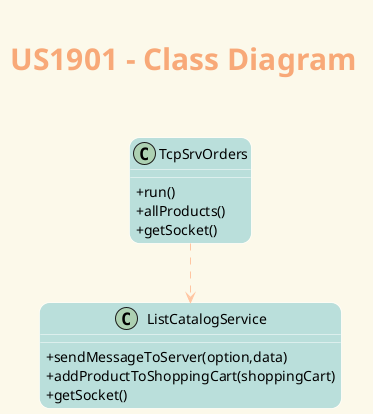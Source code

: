 @startuml
 ' ======= layout =========
 skinparam backgroundColor #fcf9ea
 skinparam titleBorderRoundCorner 15
 skinparam titleFontSize 30
 skinparam classAttributeIconSize 0
 skinparam titleFontName Arial Black
 skinparam titleFontColor #f8a978
 skinparam roundcorner 20
 skinparam stereotypeCBackgroundColor ffc5a1
 skinparam class {

 ArrowColor ffc5a1
 BorderColor White
 BackgroundColor badfdb
 }


 ' ======= title =========
 center header


 endheader
 title <b>US1901 - Class Diagram\n

' ======= classes =========
class TcpSrvOrders{
+run()
+allProducts()
+getSocket()
}
class ListCatalogService{
+sendMessageToServer(option,data)
+addProductToShoppingCart(shoppingCart)
+getSocket()
}


TcpSrvOrders ..> ListCatalogService

@enduml
